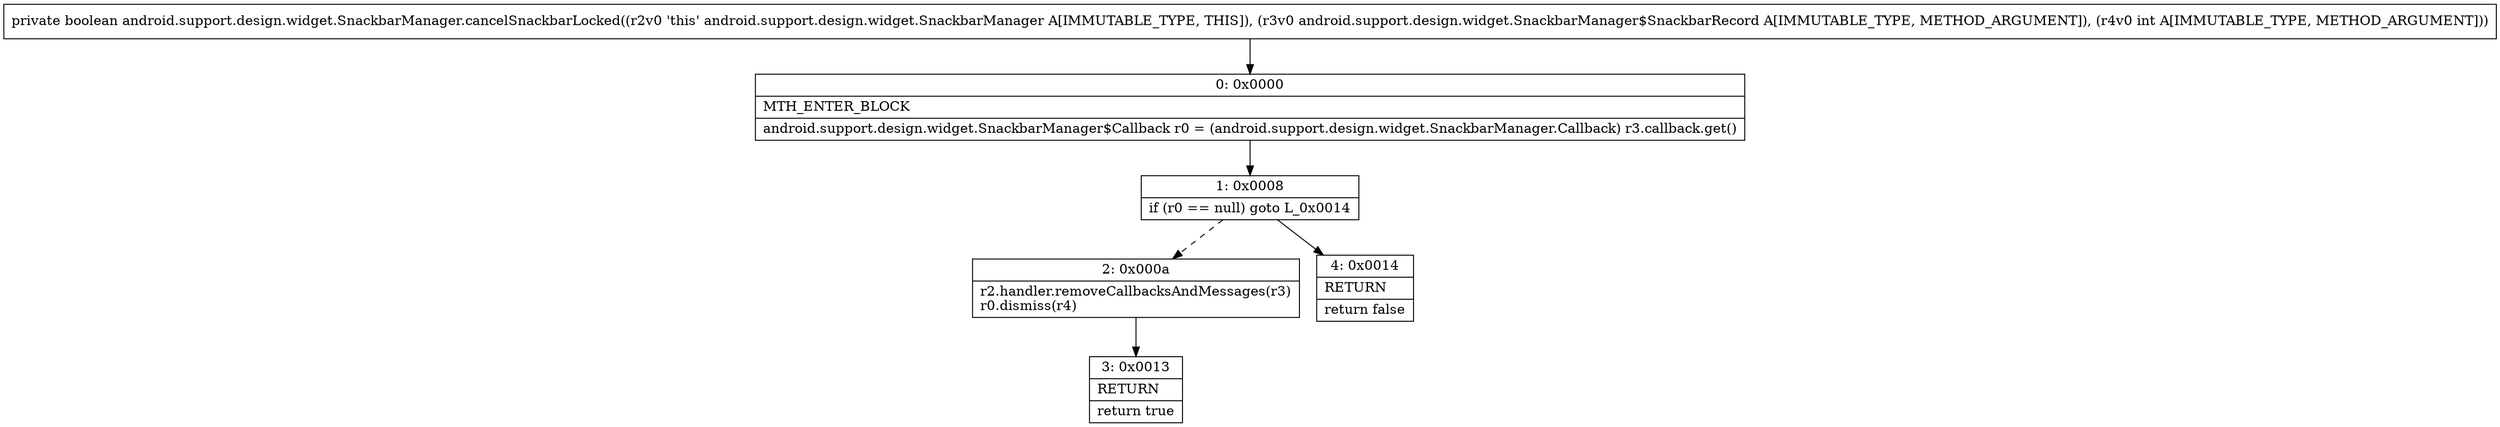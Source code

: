 digraph "CFG forandroid.support.design.widget.SnackbarManager.cancelSnackbarLocked(Landroid\/support\/design\/widget\/SnackbarManager$SnackbarRecord;I)Z" {
Node_0 [shape=record,label="{0\:\ 0x0000|MTH_ENTER_BLOCK\l|android.support.design.widget.SnackbarManager$Callback r0 = (android.support.design.widget.SnackbarManager.Callback) r3.callback.get()\l}"];
Node_1 [shape=record,label="{1\:\ 0x0008|if (r0 == null) goto L_0x0014\l}"];
Node_2 [shape=record,label="{2\:\ 0x000a|r2.handler.removeCallbacksAndMessages(r3)\lr0.dismiss(r4)\l}"];
Node_3 [shape=record,label="{3\:\ 0x0013|RETURN\l|return true\l}"];
Node_4 [shape=record,label="{4\:\ 0x0014|RETURN\l|return false\l}"];
MethodNode[shape=record,label="{private boolean android.support.design.widget.SnackbarManager.cancelSnackbarLocked((r2v0 'this' android.support.design.widget.SnackbarManager A[IMMUTABLE_TYPE, THIS]), (r3v0 android.support.design.widget.SnackbarManager$SnackbarRecord A[IMMUTABLE_TYPE, METHOD_ARGUMENT]), (r4v0 int A[IMMUTABLE_TYPE, METHOD_ARGUMENT])) }"];
MethodNode -> Node_0;
Node_0 -> Node_1;
Node_1 -> Node_2[style=dashed];
Node_1 -> Node_4;
Node_2 -> Node_3;
}

